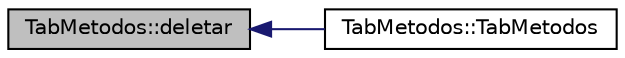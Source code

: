 digraph "TabMetodos::deletar"
{
  edge [fontname="Helvetica",fontsize="10",labelfontname="Helvetica",labelfontsize="10"];
  node [fontname="Helvetica",fontsize="10",shape=record];
  rankdir="LR";
  Node20 [label="TabMetodos::deletar",height=0.2,width=0.4,color="black", fillcolor="grey75", style="filled", fontcolor="black"];
  Node20 -> Node21 [dir="back",color="midnightblue",fontsize="10",style="solid",fontname="Helvetica"];
  Node21 [label="TabMetodos::TabMetodos",height=0.2,width=0.4,color="black", fillcolor="white", style="filled",URL="$class_tab_metodos.html#afc9c47c4b917b599b073737aa64509ae"];
}
